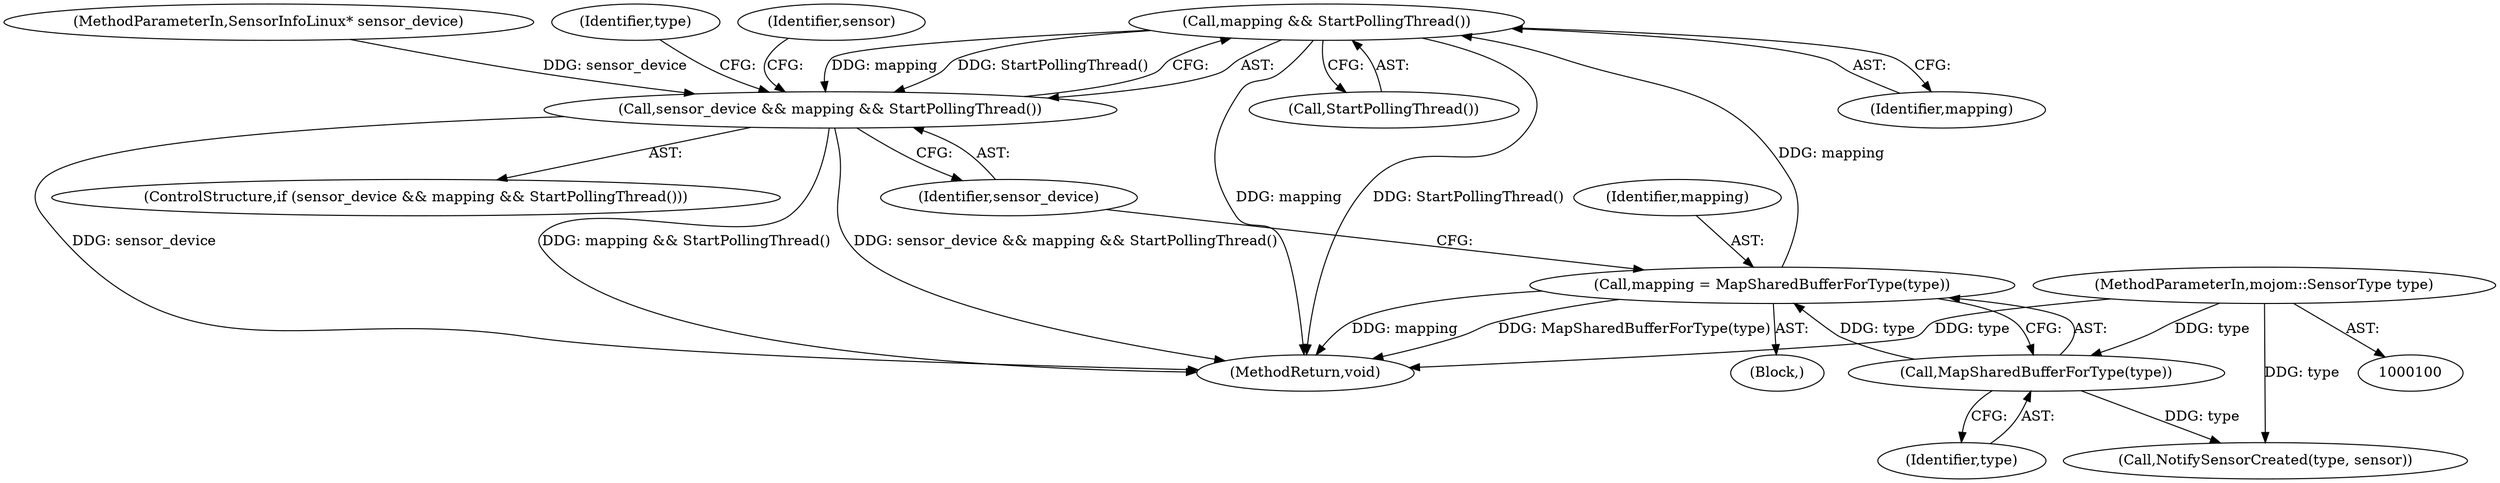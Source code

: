digraph "1_Chrome_c0c8978849ac57e4ecd613ddc8ff7852a2054734_24@API" {
"1000115" [label="(Call,mapping && StartPollingThread())"];
"1000108" [label="(Call,mapping = MapSharedBufferForType(type))"];
"1000110" [label="(Call,MapSharedBufferForType(type))"];
"1000101" [label="(MethodParameterIn,mojom::SensorType type)"];
"1000113" [label="(Call,sensor_device && mapping && StartPollingThread())"];
"1000114" [label="(Identifier,sensor_device)"];
"1000101" [label="(MethodParameterIn,mojom::SensorType type)"];
"1000113" [label="(Call,sensor_device && mapping && StartPollingThread())"];
"1000117" [label="(Call,StartPollingThread())"];
"1000120" [label="(Identifier,sensor)"];
"1000126" [label="(MethodReturn,void)"];
"1000110" [label="(Call,MapSharedBufferForType(type))"];
"1000123" [label="(Call,NotifySensorCreated(type, sensor))"];
"1000103" [label="(Block,)"];
"1000108" [label="(Call,mapping = MapSharedBufferForType(type))"];
"1000115" [label="(Call,mapping && StartPollingThread())"];
"1000109" [label="(Identifier,mapping)"];
"1000116" [label="(Identifier,mapping)"];
"1000111" [label="(Identifier,type)"];
"1000112" [label="(ControlStructure,if (sensor_device && mapping && StartPollingThread()))"];
"1000102" [label="(MethodParameterIn,SensorInfoLinux* sensor_device)"];
"1000124" [label="(Identifier,type)"];
"1000115" -> "1000113"  [label="AST: "];
"1000115" -> "1000116"  [label="CFG: "];
"1000115" -> "1000117"  [label="CFG: "];
"1000116" -> "1000115"  [label="AST: "];
"1000117" -> "1000115"  [label="AST: "];
"1000113" -> "1000115"  [label="CFG: "];
"1000115" -> "1000126"  [label="DDG: StartPollingThread()"];
"1000115" -> "1000126"  [label="DDG: mapping"];
"1000115" -> "1000113"  [label="DDG: mapping"];
"1000115" -> "1000113"  [label="DDG: StartPollingThread()"];
"1000108" -> "1000115"  [label="DDG: mapping"];
"1000108" -> "1000103"  [label="AST: "];
"1000108" -> "1000110"  [label="CFG: "];
"1000109" -> "1000108"  [label="AST: "];
"1000110" -> "1000108"  [label="AST: "];
"1000114" -> "1000108"  [label="CFG: "];
"1000108" -> "1000126"  [label="DDG: mapping"];
"1000108" -> "1000126"  [label="DDG: MapSharedBufferForType(type)"];
"1000110" -> "1000108"  [label="DDG: type"];
"1000110" -> "1000111"  [label="CFG: "];
"1000111" -> "1000110"  [label="AST: "];
"1000101" -> "1000110"  [label="DDG: type"];
"1000110" -> "1000123"  [label="DDG: type"];
"1000101" -> "1000100"  [label="AST: "];
"1000101" -> "1000126"  [label="DDG: type"];
"1000101" -> "1000123"  [label="DDG: type"];
"1000113" -> "1000112"  [label="AST: "];
"1000113" -> "1000114"  [label="CFG: "];
"1000114" -> "1000113"  [label="AST: "];
"1000120" -> "1000113"  [label="CFG: "];
"1000124" -> "1000113"  [label="CFG: "];
"1000113" -> "1000126"  [label="DDG: sensor_device"];
"1000113" -> "1000126"  [label="DDG: mapping && StartPollingThread()"];
"1000113" -> "1000126"  [label="DDG: sensor_device && mapping && StartPollingThread()"];
"1000102" -> "1000113"  [label="DDG: sensor_device"];
}
